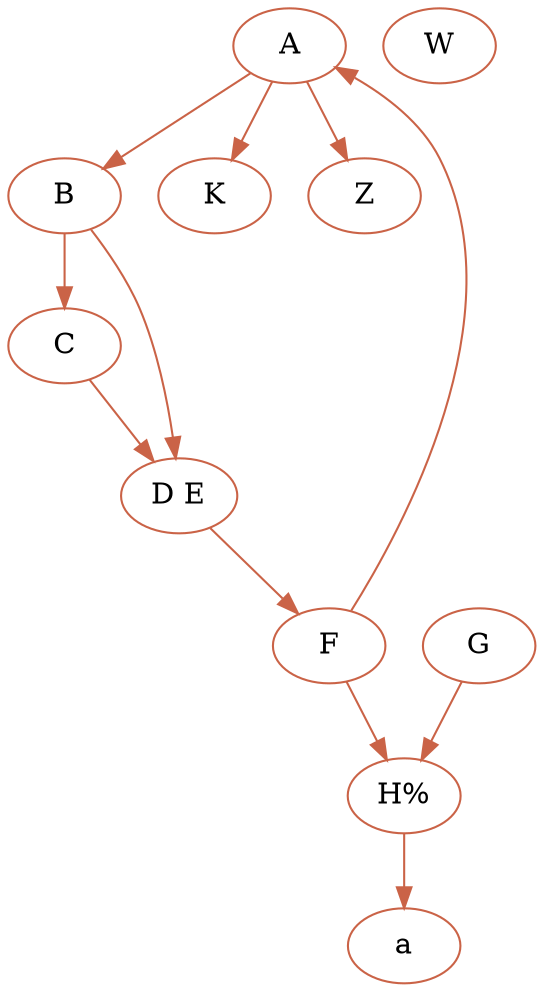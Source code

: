 digraph ALL {
// NODES
	"A"	[color="#CA6347"]	// Thehard
	"B"	[color="#CA6347"]	// Thehard
	"C"	[color="#CA6347"]	// Thehard
	"D E"	[color="#CA6347"]	// Thehard
	"F"	[color="#CA6347"]	// Thehard
	"G"	[color="#CA6347"]	// Thehard
	"H%"	[color="#CA6347"]	// Thehard
	"K"	[color="#CA6347"]	// Thehard
	"W"	[color="#CA6347"]	// Thehard
	"Z"	[color="#CA6347"]	// Thehard
	"a"	[color="#CA6347"]	// Thehard
// INTERACTIONS
	"A"->"B"	[color="#CA6347"]	// Thehard
	"A"->"K"	[color="#CA6347"]	// Thehard
	"A"->"Z"	[color="#CA6347"]	// Thehard
	"B"->"C"	[color="#CA6347"]	// Thehard
	"B"->"D E"	[color="#CA6347"]	// Thehard
	"C"->"D E"	[color="#CA6347"]	// Thehard
	"D E"->"F"	[color="#CA6347"]	// Thehard
	"F"->"A"	[color="#CA6347"]	// Thehard
	"F"->"H%"	[color="#CA6347"]	// Thehard
	"G"->"H%"	[color="#CA6347"]	// Thehard
	"H%"->"a"	[color="#CA6347"]	// Thehard
}
